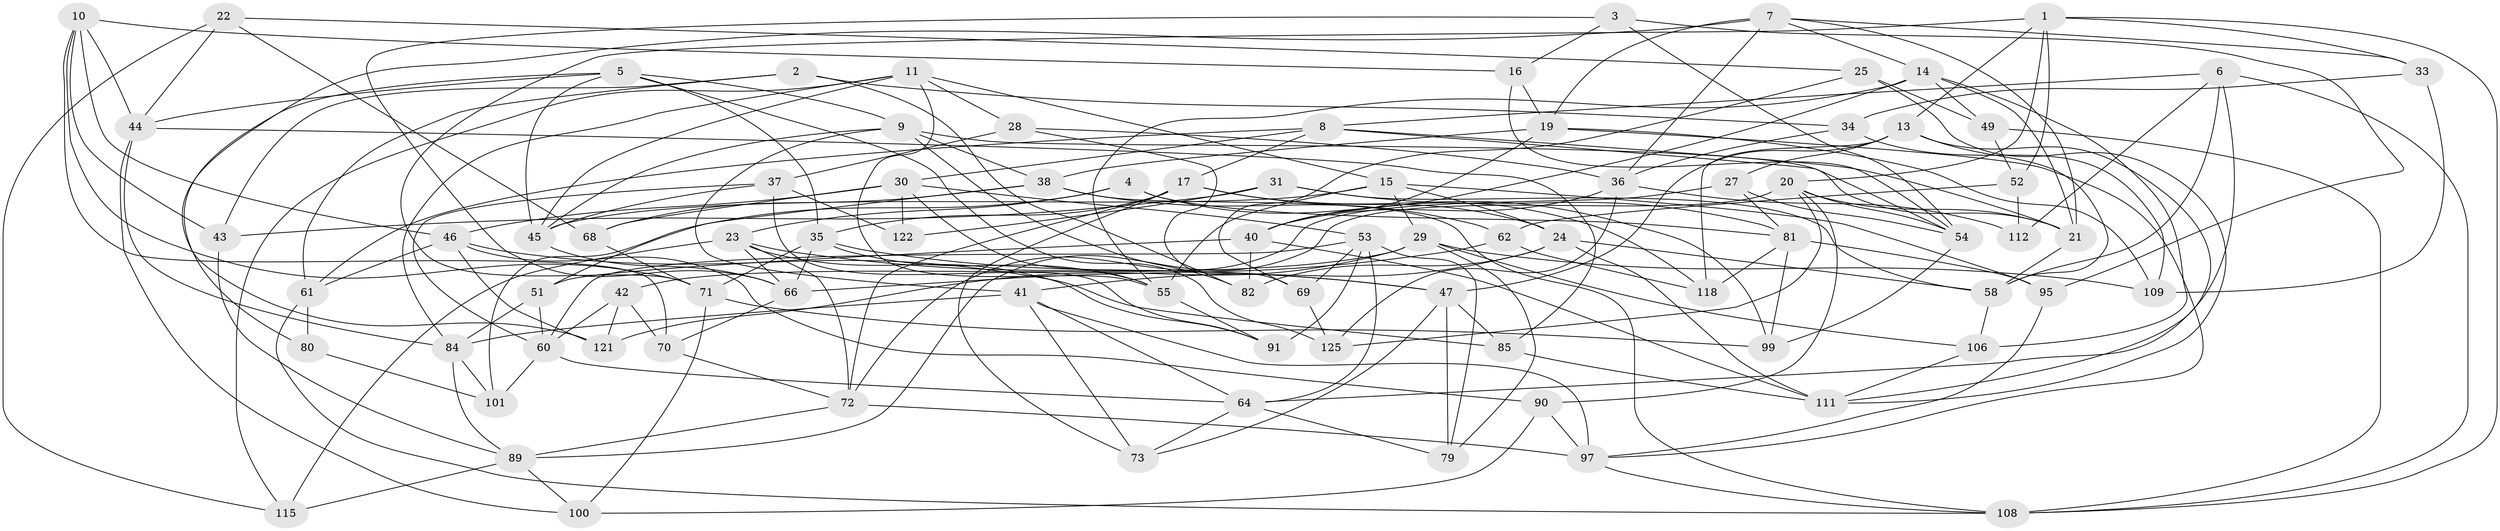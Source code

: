 // original degree distribution, {4: 1.0}
// Generated by graph-tools (version 1.1) at 2025/42/03/06/25 10:42:21]
// undirected, 84 vertices, 210 edges
graph export_dot {
graph [start="1"]
  node [color=gray90,style=filled];
  1 [super="+87"];
  2;
  3;
  4;
  5 [super="+18"];
  6 [super="+93"];
  7 [super="+57"];
  8 [super="+104"];
  9 [super="+26"];
  10 [super="+67"];
  11 [super="+12"];
  13 [super="+56"];
  14 [super="+32"];
  15 [super="+74"];
  16;
  17 [super="+123"];
  19 [super="+94"];
  20 [super="+50"];
  21 [super="+78"];
  22;
  23 [super="+126"];
  24 [super="+77"];
  25;
  27;
  28;
  29 [super="+92"];
  30 [super="+88"];
  31;
  33;
  34;
  35 [super="+86"];
  36 [super="+83"];
  37 [super="+39"];
  38 [super="+102"];
  40 [super="+76"];
  41 [super="+110"];
  42;
  43;
  44 [super="+98"];
  45 [super="+105"];
  46 [super="+48"];
  47 [super="+116"];
  49;
  51;
  52;
  53 [super="+129"];
  54 [super="+63"];
  55 [super="+59"];
  58 [super="+75"];
  60 [super="+119"];
  61 [super="+65"];
  62;
  64 [super="+107"];
  66 [super="+120"];
  68;
  69;
  70;
  71 [super="+113"];
  72 [super="+124"];
  73;
  79;
  80;
  81 [super="+96"];
  82;
  84 [super="+128"];
  85;
  89 [super="+114"];
  90;
  91;
  95;
  97 [super="+103"];
  99;
  100;
  101;
  106;
  108 [super="+127"];
  109;
  111 [super="+117"];
  112;
  115;
  118;
  121;
  122;
  125;
  1 -- 33;
  1 -- 52;
  1 -- 108;
  1 -- 20;
  1 -- 13;
  1 -- 71;
  2 -- 34;
  2 -- 61;
  2 -- 43;
  2 -- 82;
  3 -- 95;
  3 -- 16;
  3 -- 54;
  3 -- 66;
  4 -- 101;
  4 -- 23;
  4 -- 118;
  4 -- 81;
  5 -- 44;
  5 -- 125;
  5 -- 9;
  5 -- 80;
  5 -- 45;
  5 -- 35;
  6 -- 108;
  6 -- 112 [weight=2];
  6 -- 64;
  6 -- 58;
  6 -- 8;
  7 -- 36;
  7 -- 19;
  7 -- 14;
  7 -- 33;
  7 -- 21;
  7 -- 121;
  8 -- 30;
  8 -- 61;
  8 -- 54;
  8 -- 21;
  8 -- 17;
  9 -- 21;
  9 -- 38;
  9 -- 82;
  9 -- 41;
  9 -- 45;
  10 -- 16;
  10 -- 46;
  10 -- 44;
  10 -- 43;
  10 -- 70;
  10 -- 71;
  11 -- 84;
  11 -- 15;
  11 -- 45;
  11 -- 115;
  11 -- 28;
  11 -- 55;
  13 -- 118;
  13 -- 27;
  13 -- 111;
  13 -- 58;
  13 -- 47;
  14 -- 49;
  14 -- 106;
  14 -- 40;
  14 -- 55;
  14 -- 21;
  15 -- 29;
  15 -- 95;
  15 -- 55;
  15 -- 45;
  15 -- 24;
  16 -- 54;
  16 -- 19;
  17 -- 73;
  17 -- 24;
  17 -- 72;
  17 -- 35;
  17 -- 99;
  19 -- 109;
  19 -- 38;
  19 -- 40;
  19 -- 97;
  20 -- 125;
  20 -- 54;
  20 -- 89;
  20 -- 90;
  20 -- 21;
  21 -- 58;
  22 -- 68;
  22 -- 115;
  22 -- 44;
  22 -- 25;
  23 -- 66;
  23 -- 115;
  23 -- 91;
  23 -- 72;
  23 -- 47;
  24 -- 58;
  24 -- 82;
  24 -- 111;
  24 -- 41;
  25 -- 111;
  25 -- 49;
  25 -- 69;
  27 -- 81;
  27 -- 54;
  27 -- 72;
  28 -- 69;
  28 -- 36;
  28 -- 37;
  29 -- 109;
  29 -- 106;
  29 -- 121;
  29 -- 42;
  29 -- 79;
  30 -- 53;
  30 -- 55;
  30 -- 46;
  30 -- 122;
  30 -- 68;
  31 -- 81;
  31 -- 122;
  31 -- 43;
  31 -- 58;
  33 -- 34;
  33 -- 109;
  34 -- 109;
  34 -- 36;
  35 -- 47;
  35 -- 55;
  35 -- 71;
  35 -- 66;
  36 -- 125;
  36 -- 40;
  36 -- 112;
  37 -- 45;
  37 -- 122 [weight=2];
  37 -- 91;
  37 -- 60;
  38 -- 108;
  38 -- 51;
  38 -- 62;
  38 -- 68;
  40 -- 82;
  40 -- 51;
  40 -- 111;
  41 -- 73;
  41 -- 64;
  41 -- 84;
  41 -- 97;
  42 -- 70;
  42 -- 121;
  42 -- 60;
  43 -- 89;
  44 -- 100;
  44 -- 85;
  44 -- 84;
  45 -- 66;
  46 -- 85;
  46 -- 121;
  46 -- 90;
  46 -- 61;
  47 -- 79;
  47 -- 85;
  47 -- 73;
  49 -- 52;
  49 -- 108;
  51 -- 84;
  51 -- 60;
  52 -- 62;
  52 -- 112;
  53 -- 79;
  53 -- 64;
  53 -- 69;
  53 -- 91;
  53 -- 60;
  54 -- 99;
  55 -- 91;
  58 -- 106;
  60 -- 64;
  60 -- 101;
  61 -- 80 [weight=2];
  61 -- 108;
  62 -- 118;
  62 -- 66;
  64 -- 79;
  64 -- 73;
  66 -- 70;
  68 -- 71;
  69 -- 125;
  70 -- 72;
  71 -- 99;
  71 -- 100;
  72 -- 97;
  72 -- 89;
  80 -- 101;
  81 -- 99;
  81 -- 118;
  81 -- 95;
  84 -- 89;
  84 -- 101;
  85 -- 111;
  89 -- 115;
  89 -- 100;
  90 -- 100;
  90 -- 97;
  95 -- 97;
  97 -- 108;
  106 -- 111;
}
